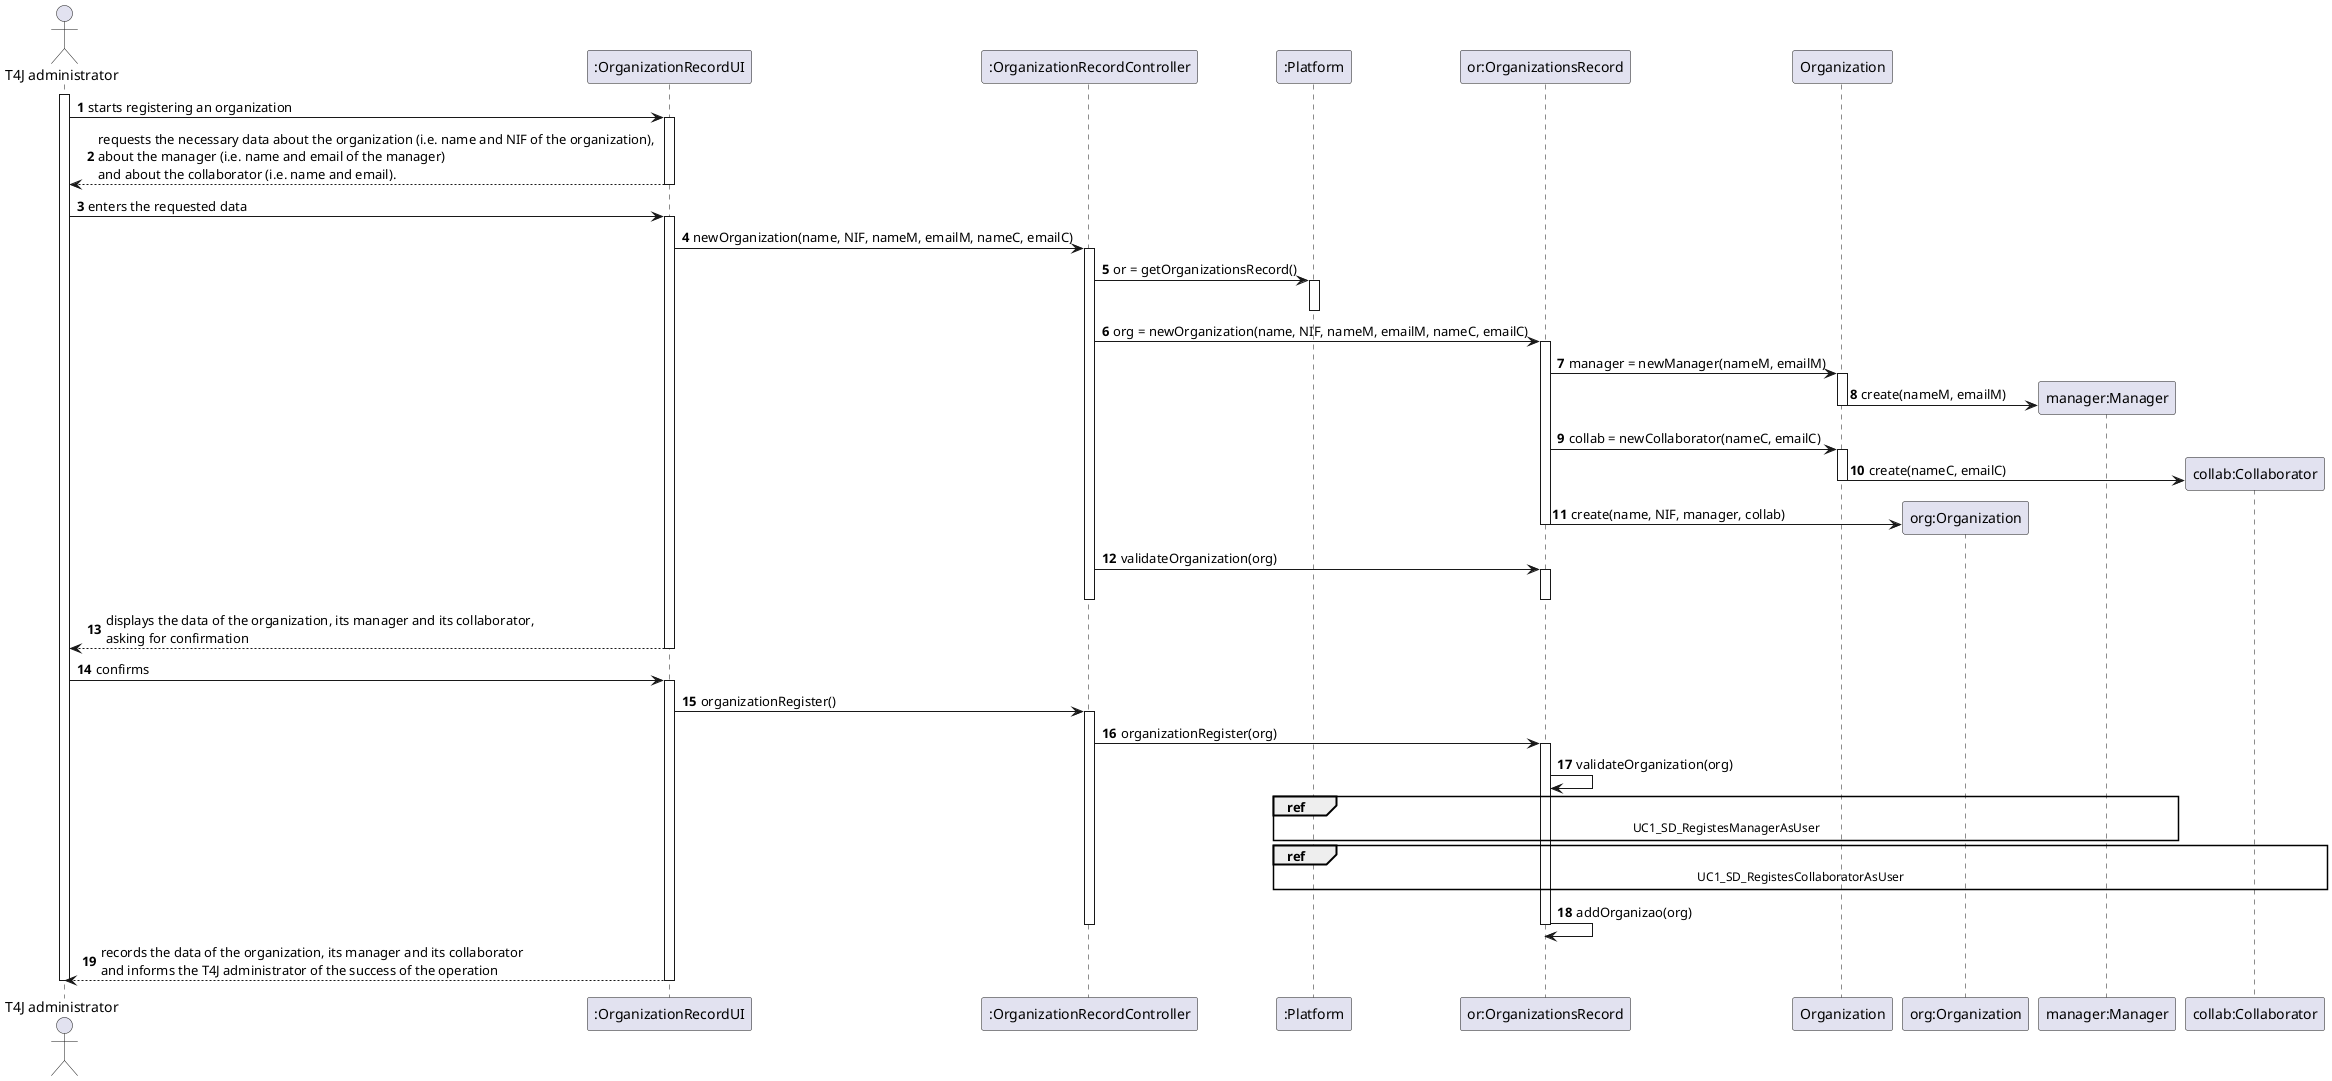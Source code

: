 @startuml
autonumber

actor "T4J administrator" as ADM
participant ":OrganizationRecordUI" as UI
participant ":OrganizationRecordController" as CTRL
participant ":Platform" as PLAT
participant "or:OrganizationsRecord" as ORGS
participant "Organization" as _ORG
participant "org:Organization" as ORG
participant "manager:Manager" as MANAGER
participant "collab:Collaborator" as COLLAB

activate ADM
ADM -> UI : starts registering an organization
activate UI
UI --> ADM : requests the necessary data about the organization (i.e. name and NIF of the organization), \nabout the manager (i.e. name and email of the manager) \nand about the collaborator (i.e. name and email).
deactivate UI

ADM -> UI : enters the requested data
activate UI

UI -> CTRL : newOrganization(name, NIF, nameM, emailM, nameC, emailC)
activate CTRL

CTRL -> PLAT: or = getOrganizationsRecord()
activate PLAT
deactivate PLAT

CTRL -> ORGS: org = newOrganization(name, NIF, nameM, emailM, nameC, emailC)
activate ORGS

ORGS -> _ORG: manager = newManager(nameM, emailM)
activate _ORG
_ORG -> MANAGER** : create(nameM, emailM)
deactivate _ORG

ORGS -> _ORG: collab = newCollaborator(nameC, emailC)
activate _ORG
_ORG -> COLLAB** : create(nameC, emailC)
deactivate _ORG

ORGS -> ORG ** : create(name, NIF, manager, collab)
deactivate ORGS

CTRL -> ORGS : validateOrganization(org)
activate ORGS
deactivate ORGS

deactivate CTRL
UI --> ADM : displays the data of the organization, its manager and its collaborator, \nasking for confirmation
deactivate UI

ADM -> UI : confirms
activate UI

UI -> CTRL: organizationRegister()
activate CTRL
CTRL -> ORGS: organizationRegister(org)
activate ORGS

ORGS -> ORGS: validateOrganization(org)

ref over ORGS, MANAGER, PLAT
  UC1_SD_RegistesManagerAsUser
end ref

ref over ORGS, COLLAB, PLAT
  UC1_SD_RegistesCollaboratorAsUser
end ref

ORGS -> ORGS: addOrganizao(org)
deactivate ORGS

deactivate CTRL
UI --> ADM :  records the data of the organization, its manager and its collaborator \nand informs the T4J administrator of the success of the operation
deactivate UI

deactivate ADM
@enduml